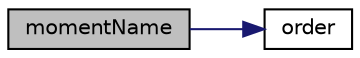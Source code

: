digraph "momentName"
{
  bgcolor="transparent";
  edge [fontname="Helvetica",fontsize="10",labelfontname="Helvetica",labelfontsize="10"];
  node [fontname="Helvetica",fontsize="10",shape=record];
  rankdir="LR";
  Node34 [label="momentName",height=0.2,width=0.4,color="black", fillcolor="grey75", style="filled", fontcolor="black"];
  Node34 -> Node35 [color="midnightblue",fontsize="10",style="solid",fontname="Helvetica"];
  Node35 [label="order",height=0.2,width=0.4,color="black",URL="$a02032.html#a6c09d12f47f2431735942b205b11c040",tooltip="Return the overall order of the moment. "];
}
